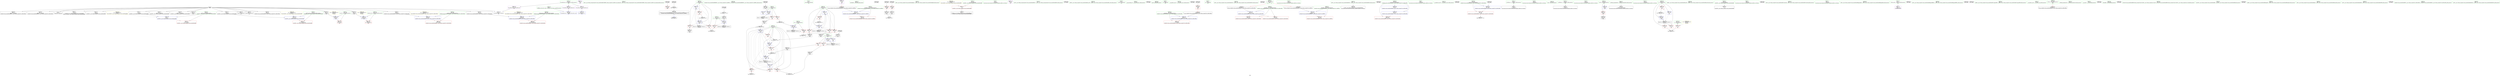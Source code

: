 digraph "SVFG" {
	label="SVFG";

	Node0x56418e278ef0 [shape=record,color=grey,label="{NodeID: 0\nNullPtr}"];
	Node0x56418e278ef0 -> Node0x56418e297650[style=solid];
	Node0x56418e278ef0 -> Node0x56418e297750[style=solid];
	Node0x56418e278ef0 -> Node0x56418e297820[style=solid];
	Node0x56418e278ef0 -> Node0x56418e2978f0[style=solid];
	Node0x56418e278ef0 -> Node0x56418e2979c0[style=solid];
	Node0x56418e278ef0 -> Node0x56418e297a90[style=solid];
	Node0x56418e278ef0 -> Node0x56418e297b60[style=solid];
	Node0x56418e278ef0 -> Node0x56418e297c30[style=solid];
	Node0x56418e278ef0 -> Node0x56418e297d00[style=solid];
	Node0x56418e278ef0 -> Node0x56418e297dd0[style=solid];
	Node0x56418e278ef0 -> Node0x56418e297ea0[style=solid];
	Node0x56418e278ef0 -> Node0x56418e297f70[style=solid];
	Node0x56418e278ef0 -> Node0x56418e298040[style=solid];
	Node0x56418e278ef0 -> Node0x56418e298110[style=solid];
	Node0x56418e278ef0 -> Node0x56418e2981e0[style=solid];
	Node0x56418e278ef0 -> Node0x56418e2982b0[style=solid];
	Node0x56418e278ef0 -> Node0x56418e298380[style=solid];
	Node0x56418e278ef0 -> Node0x56418e29d020[style=solid];
	Node0x56418e295a40 [shape=record,color=purple,label="{NodeID: 111\n238\<--20\n\<--.str\nmain\n}"];
	Node0x56418e293bf0 [shape=record,color=green,label="{NodeID: 28\n65\<--66\n_ZNSt7__cxx1119basic_istringstreamIcSt11char_traitsIcESaIcEEC1ERKNS_12basic_stringIcS2_S3_EESt13_Ios_Openmode\<--_ZNSt7__cxx1119basic_istringstreamIcSt11char_traitsIcESaIcEEC1ERKNS_12basic_stringIcS2_S3_EESt13_Ios_Openmode_field_insensitive\n}"];
	Node0x56418e29ed40 [shape=record,color=black,label="{NodeID: 388\n270 = PHI()\n}"];
	Node0x56418e29ed40 -> Node0x56418e29c400[style=solid];
	Node0x56418e29a3a0 [shape=record,color=grey,label="{NodeID: 305\n386 = cmp(383, 15, )\n}"];
	Node0x56418e29a3a0 -> Node0x56418e2958a0[style=solid];
	Node0x56418e29bcb0 [shape=record,color=red,label="{NodeID: 139\n184\<--141\n\<--_b\nmain\n}"];
	Node0x56418e29bcb0 -> Node0x56418e29a6a0[style=solid];
	Node0x56418e2965d0 [shape=record,color=green,label="{NodeID: 56\n267\<--268\n_ZSteqIcSt11char_traitsIcESaIcEEbRKNSt7__cxx1112basic_stringIT_T0_T1_EEPKS5_\<--_ZSteqIcSt11char_traitsIcESaIcEEbRKNSt7__cxx1112basic_stringIT_T0_T1_EEPKS5__field_insensitive\n}"];
	Node0x56418e29d460 [shape=record,color=blue,label="{NodeID: 167\n14\<--169\nn\<--conv\nmain\n}"];
	Node0x56418e29d460 -> Node0x56418e29aad0[style=dashed];
	Node0x56418e29d460 -> Node0x56418e29aba0[style=dashed];
	Node0x56418e29d460 -> Node0x56418e2b39f0[style=dashed];
	Node0x56418e297ea0 [shape=record,color=black,label="{NodeID: 84\n294\<--3\nlpad.val\<--dummyVal\nmain\n}"];
	Node0x56418e2887e0 [shape=record,color=green,label="{NodeID: 1\n7\<--1\n__dso_handle\<--dummyObj\nGlob }"];
	Node0x56418e295b10 [shape=record,color=purple,label="{NodeID: 112\n265\<--20\n\<--.str\nmain\n|{<s0>27}}"];
	Node0x56418e295b10:s0 -> Node0x56418e2c5130[style=solid,color=red];
	Node0x56418e293cf0 [shape=record,color=green,label="{NodeID: 29\n69\<--70\n_ZNSirsERx\<--_ZNSirsERx_field_insensitive\n}"];
	Node0x56418e29ee40 [shape=record,color=black,label="{NodeID: 389\n272 = PHI()\n}"];
	Node0x56418e29a520 [shape=record,color=grey,label="{NodeID: 306\n213 = cmp(207, 212, )\n}"];
	Node0x56418e29bd80 [shape=record,color=red,label="{NodeID: 140\n197\<--143\n\<--j\nmain\n}"];
	Node0x56418e29bd80 -> Node0x56418e2a6ea0[style=solid];
	Node0x56418e2966d0 [shape=record,color=green,label="{NodeID: 57\n273\<--274\n_ZNSt7__cxx1112basic_stringIcSt11char_traitsIcESaIcEEpLEc\<--_ZNSt7__cxx1112basic_stringIcSt11char_traitsIcESaIcEEpLEc_field_insensitive\n}"];
	Node0x56418e2b7640 [shape=record,color=yellow,style=double,label="{NodeID: 334\n2V_1 = ENCHI(MR_2V_0)\npts\{58 \}\nFun[_Z3s2iNSt7__cxx1112basic_stringIcSt11char_traitsIcESaIcEEE]}"];
	Node0x56418e2b7640 -> Node0x56418e29ae10[style=dashed];
	Node0x56418e29d530 [shape=record,color=blue,label="{NodeID: 168\n17\<--172\nm\<--conv8\nmain\n}"];
	Node0x56418e29d530 -> Node0x56418e29ac70[style=dashed];
	Node0x56418e29d530 -> Node0x56418e29ad40[style=dashed];
	Node0x56418e29d530 -> Node0x56418e2b3ef0[style=dashed];
	Node0x56418e297f70 [shape=record,color=black,label="{NodeID: 85\n295\<--3\nlpad.val55\<--dummyVal\nmain\n}"];
	Node0x56418e287870 [shape=record,color=green,label="{NodeID: 2\n15\<--1\n\<--dummyObj\nCan only get source location for instruction, argument, global var or function.}"];
	Node0x56418e295be0 [shape=record,color=purple,label="{NodeID: 113\n280\<--22\n\<--.str.3\nmain\n}"];
	Node0x56418e293df0 [shape=record,color=green,label="{NodeID: 30\n73\<--74\n_ZNSt7__cxx1119basic_istringstreamIcSt11char_traitsIcESaIcEED1Ev\<--_ZNSt7__cxx1119basic_istringstreamIcSt11char_traitsIcESaIcEED1Ev_field_insensitive\n}"];
	Node0x56418e29ef10 [shape=record,color=black,label="{NodeID: 390\n277 = PHI()\n}"];
	Node0x56418e29a6a0 [shape=record,color=grey,label="{NodeID: 307\n185 = cmp(183, 184, )\n}"];
	Node0x56418e29be50 [shape=record,color=red,label="{NodeID: 141\n208\<--143\n\<--j\nmain\n}"];
	Node0x56418e29be50 -> Node0x56418e2953c0[style=solid];
	Node0x56418e2967d0 [shape=record,color=green,label="{NodeID: 58\n278\<--279\n_ZNKSt7__cxx1112basic_stringIcSt11char_traitsIcESaIcEE5c_strEv\<--_ZNKSt7__cxx1112basic_stringIcSt11char_traitsIcESaIcEE5c_strEv_field_insensitive\n}"];
	Node0x56418e2b7750 [shape=record,color=yellow,style=double,label="{NodeID: 335\n4V_1 = ENCHI(MR_4V_0)\npts\{60 \}\nFun[_Z3s2iNSt7__cxx1112basic_stringIcSt11char_traitsIcESaIcEEE]}"];
	Node0x56418e2b7750 -> Node0x56418e29d120[style=dashed];
	Node0x56418e29d600 [shape=record,color=blue,label="{NodeID: 169\n137\<--175\nx\<--\nmain\n}"];
	Node0x56418e29d600 -> Node0x56418e29b630[style=dashed];
	Node0x56418e29d600 -> Node0x56418e29b7d0[style=dashed];
	Node0x56418e29d600 -> Node0x56418e29b8a0[style=dashed];
	Node0x56418e29d600 -> Node0x56418e29b970[style=dashed];
	Node0x56418e29d600 -> Node0x56418e29d870[style=dashed];
	Node0x56418e29d600 -> Node0x56418e29def0[style=dashed];
	Node0x56418e29d600 -> Node0x56418e2b48f0[style=dashed];
	Node0x56418e298040 [shape=record,color=black,label="{NodeID: 86\n354\<--3\n\<--dummyVal\n_ZStplIcSt11char_traitsIcESaIcEENSt7__cxx1112basic_stringIT_T0_T1_EES5_RKS8_\n}"];
	Node0x56418e287550 [shape=record,color=green,label="{NodeID: 3\n19\<--1\n_ZSt3cin\<--dummyObj\nGlob }"];
	Node0x56418e295cb0 [shape=record,color=purple,label="{NodeID: 114\n417\<--24\nllvm.global_ctors_0\<--llvm.global_ctors\nGlob }"];
	Node0x56418e295cb0 -> Node0x56418e29ce20[style=solid];
	Node0x56418e293ef0 [shape=record,color=green,label="{NodeID: 31\n95\<--96\n__gxx_personality_v0\<--__gxx_personality_v0_field_insensitive\n}"];
	Node0x56418e29f040 [shape=record,color=black,label="{NodeID: 391\n107 = PHI()\n}"];
	Node0x56418e29a820 [shape=record,color=grey,label="{NodeID: 308\n244 = cmp(243, 175, )\n}"];
	Node0x56418e29bf20 [shape=record,color=red,label="{NodeID: 142\n215\<--143\n\<--j\nmain\n}"];
	Node0x56418e29bf20 -> Node0x56418e295560[style=solid];
	Node0x56418e2968d0 [shape=record,color=green,label="{NodeID: 59\n282\<--283\nprintf\<--printf_field_insensitive\n}"];
	Node0x56418e2b7830 [shape=record,color=yellow,style=double,label="{NodeID: 336\n6V_1 = ENCHI(MR_6V_0)\npts\{62 \}\nFun[_Z3s2iNSt7__cxx1112basic_stringIcSt11char_traitsIcESaIcEEE]}"];
	Node0x56418e2b7830 -> Node0x56418e29d1f0[style=dashed];
	Node0x56418e29d6d0 [shape=record,color=blue,label="{NodeID: 170\n139\<--15\ni\<--\nmain\n}"];
	Node0x56418e29d6d0 -> Node0x56418e29ba40[style=dashed];
	Node0x56418e29d6d0 -> Node0x56418e29bb10[style=dashed];
	Node0x56418e29d6d0 -> Node0x56418e29bbe0[style=dashed];
	Node0x56418e29d6d0 -> Node0x56418e29de20[style=dashed];
	Node0x56418e29d6d0 -> Node0x56418e2b4df0[style=dashed];
	Node0x56418e298110 [shape=record,color=black,label="{NodeID: 87\n355\<--3\n\<--dummyVal\n_ZStplIcSt11char_traitsIcESaIcEENSt7__cxx1112basic_stringIT_T0_T1_EES5_RKS8_\n}"];
	Node0x56418e298110 -> Node0x56418e29e4a0[style=solid];
	Node0x56418e2875e0 [shape=record,color=green,label="{NodeID: 4\n20\<--1\n.str\<--dummyObj\nGlob }"];
	Node0x56418e29a910 [shape=record,color=purple,label="{NodeID: 115\n418\<--24\nllvm.global_ctors_1\<--llvm.global_ctors\nGlob }"];
	Node0x56418e29a910 -> Node0x56418e29cf20[style=solid];
	Node0x56418e293ff0 [shape=record,color=green,label="{NodeID: 32\n101\<--102\n__cxx_global_var_init.1\<--__cxx_global_var_init.1_field_insensitive\n}"];
	Node0x56418e29f110 [shape=record,color=black,label="{NodeID: 392\n120 = PHI()\n}"];
	Node0x56418e2a6ea0 [shape=record,color=grey,label="{NodeID: 309\n199 = cmp(197, 198, )\n}"];
	Node0x56418e29bff0 [shape=record,color=red,label="{NodeID: 143\n229\<--143\n\<--j\nmain\n}"];
	Node0x56418e29bff0 -> Node0x56418e2a4810[style=solid];
	Node0x56418e2969d0 [shape=record,color=green,label="{NodeID: 60\n315\<--316\n__lhs.addr\<--__lhs.addr_field_insensitive\n_ZStplIcSt11char_traitsIcESaIcEENSt7__cxx1112basic_stringIT_T0_T1_EES5_RKS8_\n}"];
	Node0x56418e2969d0 -> Node0x56418e29c4d0[style=solid];
	Node0x56418e2969d0 -> Node0x56418e29e090[style=solid];
	Node0x56418e29d7a0 [shape=record,color=blue,label="{NodeID: 171\n141\<--180\n_b\<--conv10\nmain\n}"];
	Node0x56418e29d7a0 -> Node0x56418e29bcb0[style=dashed];
	Node0x56418e29d7a0 -> Node0x56418e2b52f0[style=dashed];
	Node0x56418e2981e0 [shape=record,color=black,label="{NodeID: 88\n357\<--3\n\<--dummyVal\n_ZStplIcSt11char_traitsIcESaIcEENSt7__cxx1112basic_stringIT_T0_T1_EES5_RKS8_\n}"];
	Node0x56418e2981e0 -> Node0x56418e29e570[style=solid];
	Node0x56418e287670 [shape=record,color=green,label="{NodeID: 5\n22\<--1\n.str.3\<--dummyObj\nGlob }"];
	Node0x56418e29a9d0 [shape=record,color=purple,label="{NodeID: 116\n419\<--24\nllvm.global_ctors_2\<--llvm.global_ctors\nGlob }"];
	Node0x56418e29a9d0 -> Node0x56418e29d020[style=solid];
	Node0x56418e2940f0 [shape=record,color=green,label="{NodeID: 33\n105\<--106\n_ZNSt7__cxx1112basic_stringIcSt11char_traitsIcESaIcEEC1Ev\<--_ZNSt7__cxx1112basic_stringIcSt11char_traitsIcESaIcEEC1Ev_field_insensitive\n}"];
	Node0x56418e29f1e0 [shape=record,color=black,label="{NodeID: 393\n161 = PHI()\n}"];
	Node0x56418e29c0c0 [shape=record,color=red,label="{NodeID: 144\n198\<--145\n\<--_b15\nmain\n}"];
	Node0x56418e29c0c0 -> Node0x56418e2a6ea0[style=solid];
	Node0x56418e296aa0 [shape=record,color=green,label="{NodeID: 61\n317\<--318\n__rhs.addr\<--__rhs.addr_field_insensitive\n_ZStplIcSt11char_traitsIcESaIcEENSt7__cxx1112basic_stringIT_T0_T1_EES5_RKS8_\n}"];
	Node0x56418e296aa0 -> Node0x56418e29c5a0[style=solid];
	Node0x56418e296aa0 -> Node0x56418e29c670[style=solid];
	Node0x56418e296aa0 -> Node0x56418e29e160[style=solid];
	Node0x56418e29d870 [shape=record,color=blue,label="{NodeID: 172\n137\<--190\nx\<--mul\nmain\n}"];
	Node0x56418e29d870 -> Node0x56418e29b630[style=dashed];
	Node0x56418e29d870 -> Node0x56418e29b700[style=dashed];
	Node0x56418e29d870 -> Node0x56418e29b7d0[style=dashed];
	Node0x56418e29d870 -> Node0x56418e29b8a0[style=dashed];
	Node0x56418e29d870 -> Node0x56418e29b970[style=dashed];
	Node0x56418e29d870 -> Node0x56418e29d870[style=dashed];
	Node0x56418e29d870 -> Node0x56418e29dae0[style=dashed];
	Node0x56418e29d870 -> Node0x56418e29def0[style=dashed];
	Node0x56418e29d870 -> Node0x56418e2b48f0[style=dashed];
	Node0x56418e2982b0 [shape=record,color=black,label="{NodeID: 89\n366\<--3\nlpad.val\<--dummyVal\n_ZStplIcSt11char_traitsIcESaIcEENSt7__cxx1112basic_stringIT_T0_T1_EES5_RKS8_\n}"];
	Node0x56418e287700 [shape=record,color=green,label="{NodeID: 6\n25\<--1\n\<--dummyObj\nCan only get source location for instruction, argument, global var or function.}"];
	Node0x56418e29aad0 [shape=record,color=red,label="{NodeID: 117\n187\<--14\n\<--n\nmain\n}"];
	Node0x56418e29aad0 -> Node0x56418e295150[style=solid];
	Node0x56418e2941f0 [shape=record,color=green,label="{NodeID: 34\n109\<--113\n_ZNSt7__cxx1112basic_stringIcSt11char_traitsIcESaIcEED1Ev\<--_ZNSt7__cxx1112basic_stringIcSt11char_traitsIcESaIcEED1Ev_field_insensitive\n}"];
	Node0x56418e2941f0 -> Node0x56418e294de0[style=solid];
	Node0x56418e29f340 [shape=record,color=black,label="{NodeID: 394\n164 = PHI()\n}"];
	Node0x56418e29c190 [shape=record,color=red,label="{NodeID: 145\n206\<--203\n\<--call22\nmain\n}"];
	Node0x56418e29c190 -> Node0x56418e2952f0[style=solid];
	Node0x56418e296b70 [shape=record,color=green,label="{NodeID: 62\n319\<--320\nnrvo\<--nrvo_field_insensitive\n_ZStplIcSt11char_traitsIcESaIcEENSt7__cxx1112basic_stringIT_T0_T1_EES5_RKS8_\n}"];
	Node0x56418e296b70 -> Node0x56418e29c740[style=solid];
	Node0x56418e296b70 -> Node0x56418e29e230[style=solid];
	Node0x56418e296b70 -> Node0x56418e29e3d0[style=solid];
	Node0x56418e2b7b00 [shape=record,color=yellow,style=double,label="{NodeID: 339\n40V_1 = ENCHI(MR_40V_0)\npts\{324 \}\nFun[_ZStplIcSt11char_traitsIcESaIcEENSt7__cxx1112basic_stringIT_T0_T1_EES5_RKS8_]}"];
	Node0x56418e2b7b00 -> Node0x56418e29e4a0[style=dashed];
	Node0x56418e29d940 [shape=record,color=blue,label="{NodeID: 173\n143\<--15\nj\<--\nmain\n}"];
	Node0x56418e29d940 -> Node0x56418e29bd80[style=dashed];
	Node0x56418e29d940 -> Node0x56418e29be50[style=dashed];
	Node0x56418e29d940 -> Node0x56418e29bf20[style=dashed];
	Node0x56418e29d940 -> Node0x56418e29bff0[style=dashed];
	Node0x56418e29d940 -> Node0x56418e29d940[style=dashed];
	Node0x56418e29d940 -> Node0x56418e29dd50[style=dashed];
	Node0x56418e29d940 -> Node0x56418e2b57f0[style=dashed];
	Node0x56418e298380 [shape=record,color=black,label="{NodeID: 90\n367\<--3\nlpad.val5\<--dummyVal\n_ZStplIcSt11char_traitsIcESaIcEENSt7__cxx1112basic_stringIT_T0_T1_EES5_RKS8_\n}"];
	Node0x56418e286a10 [shape=record,color=green,label="{NodeID: 7\n64\<--1\n\<--dummyObj\nCan only get source location for instruction, argument, global var or function.}"];
	Node0x56418e29aba0 [shape=record,color=red,label="{NodeID: 118\n193\<--14\n\<--n\nmain\n}"];
	Node0x56418e29aba0 -> Node0x56418e29a0a0[style=solid];
	Node0x56418e2942f0 [shape=record,color=green,label="{NodeID: 35\n116\<--117\n__cxx_global_var_init.2\<--__cxx_global_var_init.2_field_insensitive\n}"];
	Node0x56418e29f440 [shape=record,color=black,label="{NodeID: 395\n165 = PHI()\n}"];
	Node0x56418e29c260 [shape=record,color=red,label="{NodeID: 146\n211\<--210\n\<--call26\nmain\n}"];
	Node0x56418e29c260 -> Node0x56418e295490[style=solid];
	Node0x56418e296c40 [shape=record,color=green,label="{NodeID: 63\n321\<--322\n__len\<--__len_field_insensitive\n_ZStplIcSt11char_traitsIcESaIcEENSt7__cxx1112basic_stringIT_T0_T1_EES5_RKS8_\n}"];
	Node0x56418e296c40 -> Node0x56418e29c810[style=solid];
	Node0x56418e296c40 -> Node0x56418e29e300[style=solid];
	Node0x56418e2b7be0 [shape=record,color=yellow,style=double,label="{NodeID: 340\n42V_1 = ENCHI(MR_42V_0)\npts\{326 \}\nFun[_ZStplIcSt11char_traitsIcESaIcEENSt7__cxx1112basic_stringIT_T0_T1_EES5_RKS8_]}"];
	Node0x56418e2b7be0 -> Node0x56418e29e570[style=dashed];
	Node0x56418e29da10 [shape=record,color=blue,label="{NodeID: 174\n145\<--194\n_b15\<--sub16\nmain\n}"];
	Node0x56418e29da10 -> Node0x56418e29c0c0[style=dashed];
	Node0x56418e29da10 -> Node0x56418e29da10[style=dashed];
	Node0x56418e29da10 -> Node0x56418e2b6500[style=dashed];
	Node0x56418e298450 [shape=record,color=black,label="{NodeID: 91\n9\<--8\n\<--_Z2t1B5cxx11\nCan only get source location for instruction, argument, global var or function.}"];
	Node0x56418e286aa0 [shape=record,color=green,label="{NodeID: 8\n154\<--1\n\<--dummyObj\nCan only get source location for instruction, argument, global var or function.}"];
	Node0x56418e29ac70 [shape=record,color=red,label="{NodeID: 119\n247\<--17\n\<--m\nmain\n}"];
	Node0x56418e29ac70 -> Node0x56418e295630[style=solid];
	Node0x56418e2943f0 [shape=record,color=green,label="{NodeID: 36\n122\<--123\nmain\<--main_field_insensitive\n}"];
	Node0x56418e29f510 [shape=record,color=black,label="{NodeID: 396\n166 = PHI()\n}"];
	Node0x56418e29f510 -> Node0x56418e294ee0[style=solid];
	Node0x56418e29c330 [shape=record,color=red,label="{NodeID: 147\n251\<--250\n\<--call37\nmain\n|{<s0>24}}"];
	Node0x56418e29c330:s0 -> Node0x56418e29ff40[style=solid,color=red];
	Node0x56418e296d10 [shape=record,color=green,label="{NodeID: 64\n323\<--324\nexn.slot\<--exn.slot_field_insensitive\n_ZStplIcSt11char_traitsIcESaIcEENSt7__cxx1112basic_stringIT_T0_T1_EES5_RKS8_\n}"];
	Node0x56418e296d10 -> Node0x56418e29c8e0[style=solid];
	Node0x56418e296d10 -> Node0x56418e29e4a0[style=solid];
	Node0x56418e29dae0 [shape=record,color=blue,label="{NodeID: 175\n137\<--218\nx\<--add\nmain\n}"];
	Node0x56418e29dae0 -> Node0x56418e29b630[style=dashed];
	Node0x56418e29dae0 -> Node0x56418e29b7d0[style=dashed];
	Node0x56418e29dae0 -> Node0x56418e29b8a0[style=dashed];
	Node0x56418e29dae0 -> Node0x56418e29b970[style=dashed];
	Node0x56418e29dae0 -> Node0x56418e29d870[style=dashed];
	Node0x56418e29dae0 -> Node0x56418e29def0[style=dashed];
	Node0x56418e29dae0 -> Node0x56418e2b48f0[style=dashed];
	Node0x56418e298550 [shape=record,color=black,label="{NodeID: 92\n12\<--11\n\<--_Z2t2B5cxx11\nCan only get source location for instruction, argument, global var or function.}"];
	Node0x56418e286b30 [shape=record,color=green,label="{NodeID: 9\n175\<--1\n\<--dummyObj\nCan only get source location for instruction, argument, global var or function.}"];
	Node0x56418e29ad40 [shape=record,color=red,label="{NodeID: 120\n259\<--17\n\<--m\nmain\n}"];
	Node0x56418e29ad40 -> Node0x56418e295700[style=solid];
	Node0x56418e2944f0 [shape=record,color=green,label="{NodeID: 37\n125\<--126\nretval\<--retval_field_insensitive\nmain\n}"];
	Node0x56418e2944f0 -> Node0x56418e29b080[style=solid];
	Node0x56418e2944f0 -> Node0x56418e29d2c0[style=solid];
	Node0x56418e29f640 [shape=record,color=black,label="{NodeID: 397\n171 = PHI()\n}"];
	Node0x56418e29f640 -> Node0x56418e294fb0[style=solid];
	Node0x56418e29c400 [shape=record,color=red,label="{NodeID: 148\n271\<--270\n\<--call45\nmain\n}"];
	Node0x56418e296de0 [shape=record,color=green,label="{NodeID: 65\n325\<--326\nehselector.slot\<--ehselector.slot_field_insensitive\n_ZStplIcSt11char_traitsIcESaIcEENSt7__cxx1112basic_stringIT_T0_T1_EES5_RKS8_\n}"];
	Node0x56418e296de0 -> Node0x56418e29c9b0[style=solid];
	Node0x56418e296de0 -> Node0x56418e29e570[style=solid];
	Node0x56418e29dbb0 [shape=record,color=blue,label="{NodeID: 176\n133\<--222\nexn.slot\<--\nmain\n}"];
	Node0x56418e29dbb0 -> Node0x56418e29b490[style=dashed];
	Node0x56418e298650 [shape=record,color=black,label="{NodeID: 93\n37\<--38\n\<--_ZNSt8ios_base4InitD1Ev\nCan only get source location for instruction, argument, global var or function.}"];
	Node0x56418e286bc0 [shape=record,color=green,label="{NodeID: 10\n179\<--1\n\<--dummyObj\nCan only get source location for instruction, argument, global var or function.}"];
	Node0x56418e29ae10 [shape=record,color=red,label="{NodeID: 121\n71\<--57\n\<--x\n_Z3s2iNSt7__cxx1112basic_stringIcSt11char_traitsIcESaIcEEE\n}"];
	Node0x56418e29ae10 -> Node0x56418e298820[style=solid];
	Node0x56418e2945c0 [shape=record,color=green,label="{NodeID: 38\n127\<--128\nT\<--T_field_insensitive\nmain\n}"];
	Node0x56418e2945c0 -> Node0x56418e29b150[style=solid];
	Node0x56418e29f740 [shape=record,color=black,label="{NodeID: 398\n177 = PHI()\n}"];
	Node0x56418e29f740 -> Node0x56418e299f20[style=solid];
	Node0x56418e29c4d0 [shape=record,color=red,label="{NodeID: 149\n342\<--315\n\<--__lhs.addr\n_ZStplIcSt11char_traitsIcESaIcEENSt7__cxx1112basic_stringIT_T0_T1_EES5_RKS8_\n}"];
	Node0x56418e296eb0 [shape=record,color=green,label="{NodeID: 66\n334\<--335\n_ZNKSt7__cxx1112basic_stringIcSt11char_traitsIcESaIcEE4sizeEv\<--_ZNKSt7__cxx1112basic_stringIcSt11char_traitsIcESaIcEE4sizeEv_field_insensitive\n}"];
	Node0x56418e29dc80 [shape=record,color=blue,label="{NodeID: 177\n135\<--224\nehselector.slot\<--\nmain\n}"];
	Node0x56418e29dc80 -> Node0x56418e29b560[style=dashed];
	Node0x56418e298750 [shape=record,color=black,label="{NodeID: 94\n67\<--55\n\<--i\n_Z3s2iNSt7__cxx1112basic_stringIcSt11char_traitsIcESaIcEEE\n}"];
	Node0x56418e292e20 [shape=record,color=green,label="{NodeID: 11\n330\<--1\n\<--dummyObj\nCan only get source location for instruction, argument, global var or function.}"];
	Node0x56418e29aee0 [shape=record,color=red,label="{NodeID: 122\n83\<--59\nexn\<--exn.slot\n_Z3s2iNSt7__cxx1112basic_stringIcSt11char_traitsIcESaIcEEE\n}"];
	Node0x56418e294690 [shape=record,color=green,label="{NodeID: 39\n129\<--130\nC\<--C_field_insensitive\nmain\n}"];
	Node0x56418e294690 -> Node0x56418e29b220[style=solid];
	Node0x56418e294690 -> Node0x56418e29b2f0[style=solid];
	Node0x56418e294690 -> Node0x56418e29b3c0[style=solid];
	Node0x56418e294690 -> Node0x56418e29d390[style=solid];
	Node0x56418e294690 -> Node0x56418e29dfc0[style=solid];
	Node0x56418e29f840 [shape=record,color=black,label="{NodeID: 399\n239 = PHI()\n}"];
	Node0x56418e29c5a0 [shape=record,color=red,label="{NodeID: 150\n332\<--317\n\<--__rhs.addr\n_ZStplIcSt11char_traitsIcESaIcEENSt7__cxx1112basic_stringIT_T0_T1_EES5_RKS8_\n}"];
	Node0x56418e296fb0 [shape=record,color=green,label="{NodeID: 67\n340\<--341\n_ZNSt7__cxx1112basic_stringIcSt11char_traitsIcESaIcEE7reserveEm\<--_ZNSt7__cxx1112basic_stringIcSt11char_traitsIcESaIcEE7reserveEm_field_insensitive\n}"];
	Node0x56418e29dd50 [shape=record,color=blue,label="{NodeID: 178\n143\<--230\nj\<--inc\nmain\n}"];
	Node0x56418e29dd50 -> Node0x56418e29bd80[style=dashed];
	Node0x56418e29dd50 -> Node0x56418e29be50[style=dashed];
	Node0x56418e29dd50 -> Node0x56418e29bf20[style=dashed];
	Node0x56418e29dd50 -> Node0x56418e29bff0[style=dashed];
	Node0x56418e29dd50 -> Node0x56418e29d940[style=dashed];
	Node0x56418e29dd50 -> Node0x56418e29dd50[style=dashed];
	Node0x56418e29dd50 -> Node0x56418e2b57f0[style=dashed];
	Node0x56418e298820 [shape=record,color=black,label="{NodeID: 95\n53\<--71\n_Z3s2iNSt7__cxx1112basic_stringIcSt11char_traitsIcESaIcEEE_ret\<--\n_Z3s2iNSt7__cxx1112basic_stringIcSt11char_traitsIcESaIcEEE\n}"];
	Node0x56418e292eb0 [shape=record,color=green,label="{NodeID: 12\n351\<--1\n\<--dummyObj\nCan only get source location for instruction, argument, global var or function.}"];
	Node0x56418e29afb0 [shape=record,color=red,label="{NodeID: 123\n84\<--61\nsel\<--ehselector.slot\n_Z3s2iNSt7__cxx1112basic_stringIcSt11char_traitsIcESaIcEEE\n}"];
	Node0x56418e294760 [shape=record,color=green,label="{NodeID: 40\n131\<--132\ns\<--s_field_insensitive\nmain\n|{<s0>24|<s1>27}}"];
	Node0x56418e294760:s0 -> Node0x56418e2a0110[style=solid,color=red];
	Node0x56418e294760:s1 -> Node0x56418e2c6e10[style=solid,color=red];
	Node0x56418e29f910 [shape=record,color=black,label="{NodeID: 400\n250 = PHI()\n}"];
	Node0x56418e29f910 -> Node0x56418e29c330[style=solid];
	Node0x56418e29c670 [shape=record,color=red,label="{NodeID: 151\n346\<--317\n\<--__rhs.addr\n_ZStplIcSt11char_traitsIcESaIcEENSt7__cxx1112basic_stringIT_T0_T1_EES5_RKS8_\n}"];
	Node0x56418e2970b0 [shape=record,color=green,label="{NodeID: 68\n344\<--345\n_ZNSt7__cxx1112basic_stringIcSt11char_traitsIcESaIcEE6appendEmc\<--_ZNSt7__cxx1112basic_stringIcSt11char_traitsIcESaIcEE6appendEmc_field_insensitive\n}"];
	Node0x56418e29de20 [shape=record,color=blue,label="{NodeID: 179\n139\<--235\ni\<--inc31\nmain\n}"];
	Node0x56418e29de20 -> Node0x56418e29ba40[style=dashed];
	Node0x56418e29de20 -> Node0x56418e29bb10[style=dashed];
	Node0x56418e29de20 -> Node0x56418e29bbe0[style=dashed];
	Node0x56418e29de20 -> Node0x56418e29de20[style=dashed];
	Node0x56418e29de20 -> Node0x56418e2b4df0[style=dashed];
	Node0x56418e294de0 [shape=record,color=black,label="{NodeID: 96\n108\<--109\n\<--_ZNSt7__cxx1112basic_stringIcSt11char_traitsIcESaIcEED1Ev\nCan only get source location for instruction, argument, global var or function.}"];
	Node0x56418e292f40 [shape=record,color=green,label="{NodeID: 13\n4\<--6\n_ZStL8__ioinit\<--_ZStL8__ioinit_field_insensitive\nGlob }"];
	Node0x56418e292f40 -> Node0x56418e295970[style=solid];
	Node0x56418e29b080 [shape=record,color=red,label="{NodeID: 124\n290\<--125\n\<--retval\nmain\n}"];
	Node0x56418e29b080 -> Node0x56418e2957d0[style=solid];
	Node0x56418e294830 [shape=record,color=green,label="{NodeID: 41\n133\<--134\nexn.slot\<--exn.slot_field_insensitive\nmain\n}"];
	Node0x56418e294830 -> Node0x56418e29b490[style=solid];
	Node0x56418e294830 -> Node0x56418e29dbb0[style=solid];
	Node0x56418e29fa40 [shape=record,color=black,label="{NodeID: 401\n255 = PHI()\n}"];
	Node0x56418e29c740 [shape=record,color=red,label="{NodeID: 152\n352\<--319\nnrvo.val\<--nrvo\n_ZStplIcSt11char_traitsIcESaIcEENSt7__cxx1112basic_stringIT_T0_T1_EES5_RKS8_\n}"];
	Node0x56418e2971b0 [shape=record,color=green,label="{NodeID: 69\n348\<--349\n_ZNSt7__cxx1112basic_stringIcSt11char_traitsIcESaIcEE6appendERKS4_\<--_ZNSt7__cxx1112basic_stringIcSt11char_traitsIcESaIcEE6appendERKS4__field_insensitive\n}"];
	Node0x56418e2b8150 [shape=record,color=yellow,style=double,label="{NodeID: 346\n14V_1 = ENCHI(MR_14V_0)\npts\{128 \}\nFun[main]}"];
	Node0x56418e2b8150 -> Node0x56418e29b150[style=dashed];
	Node0x56418e29def0 [shape=record,color=blue,label="{NodeID: 180\n137\<--262\nx\<--div\nmain\n}"];
	Node0x56418e29def0 -> Node0x56418e29b7d0[style=dashed];
	Node0x56418e29def0 -> Node0x56418e29b8a0[style=dashed];
	Node0x56418e29def0 -> Node0x56418e29b970[style=dashed];
	Node0x56418e29def0 -> Node0x56418e29def0[style=dashed];
	Node0x56418e29def0 -> Node0x56418e2b48f0[style=dashed];
	Node0x56418e294ee0 [shape=record,color=black,label="{NodeID: 97\n169\<--166\nconv\<--call6\nmain\n}"];
	Node0x56418e294ee0 -> Node0x56418e29d460[style=solid];
	Node0x56418e292fd0 [shape=record,color=green,label="{NodeID: 14\n8\<--10\n_Z2t1B5cxx11\<--_Z2t1B5cxx11_field_insensitive\nGlob }"];
	Node0x56418e292fd0 -> Node0x56418e298450[style=solid];
	Node0x56418e29b150 [shape=record,color=red,label="{NodeID: 125\n157\<--127\n\<--T\nmain\n}"];
	Node0x56418e29b150 -> Node0x56418e29a220[style=solid];
	Node0x56418e294900 [shape=record,color=green,label="{NodeID: 42\n135\<--136\nehselector.slot\<--ehselector.slot_field_insensitive\nmain\n}"];
	Node0x56418e294900 -> Node0x56418e29b560[style=solid];
	Node0x56418e294900 -> Node0x56418e29dc80[style=solid];
	Node0x56418e29fb10 [shape=record,color=black,label="{NodeID: 402\n343 = PHI()\n}"];
	Node0x56418e29c810 [shape=record,color=red,label="{NodeID: 153\n337\<--321\n\<--__len\n_ZStplIcSt11char_traitsIcESaIcEENSt7__cxx1112basic_stringIT_T0_T1_EES5_RKS8_\n}"];
	Node0x56418e29c810 -> Node0x56418e2a4c90[style=solid];
	Node0x56418e2972b0 [shape=record,color=green,label="{NodeID: 70\n375\<--376\n__lhs.addr\<--__lhs.addr_field_insensitive\n_ZSteqIcSt11char_traitsIcESaIcEEbRKNSt7__cxx1112basic_stringIT_T0_T1_EEPKS5_\n}"];
	Node0x56418e2972b0 -> Node0x56418e29ca80[style=solid];
	Node0x56418e2972b0 -> Node0x56418e29e640[style=solid];
	Node0x56418e29dfc0 [shape=record,color=blue,label="{NodeID: 181\n129\<--287\nC\<--inc53\nmain\n}"];
	Node0x56418e29dfc0 -> Node0x56418e2b43f0[style=dashed];
	Node0x56418e294fb0 [shape=record,color=black,label="{NodeID: 98\n172\<--171\nconv8\<--call7\nmain\n}"];
	Node0x56418e294fb0 -> Node0x56418e29d530[style=solid];
	Node0x56418e293060 [shape=record,color=green,label="{NodeID: 15\n11\<--13\n_Z2t2B5cxx11\<--_Z2t2B5cxx11_field_insensitive\nGlob }"];
	Node0x56418e293060 -> Node0x56418e298550[style=solid];
	Node0x56418e29b220 [shape=record,color=red,label="{NodeID: 126\n156\<--129\n\<--C\nmain\n}"];
	Node0x56418e29b220 -> Node0x56418e29a220[style=solid];
	Node0x56418e2949d0 [shape=record,color=green,label="{NodeID: 43\n137\<--138\nx\<--x_field_insensitive\nmain\n}"];
	Node0x56418e2949d0 -> Node0x56418e29b630[style=solid];
	Node0x56418e2949d0 -> Node0x56418e29b700[style=solid];
	Node0x56418e2949d0 -> Node0x56418e29b7d0[style=solid];
	Node0x56418e2949d0 -> Node0x56418e29b8a0[style=solid];
	Node0x56418e2949d0 -> Node0x56418e29b970[style=solid];
	Node0x56418e2949d0 -> Node0x56418e29d600[style=solid];
	Node0x56418e2949d0 -> Node0x56418e29d870[style=solid];
	Node0x56418e2949d0 -> Node0x56418e29dae0[style=solid];
	Node0x56418e2949d0 -> Node0x56418e29def0[style=solid];
	Node0x56418e29fbe0 [shape=record,color=black,label="{NodeID: 403\n333 = PHI()\n}"];
	Node0x56418e29fbe0 -> Node0x56418e29e300[style=solid];
	Node0x56418e29c8e0 [shape=record,color=red,label="{NodeID: 154\n364\<--323\nexn\<--exn.slot\n_ZStplIcSt11char_traitsIcESaIcEENSt7__cxx1112basic_stringIT_T0_T1_EES5_RKS8_\n}"];
	Node0x56418e297380 [shape=record,color=green,label="{NodeID: 71\n377\<--378\n__rhs.addr\<--__rhs.addr_field_insensitive\n_ZSteqIcSt11char_traitsIcESaIcEEbRKNSt7__cxx1112basic_stringIT_T0_T1_EEPKS5_\n}"];
	Node0x56418e297380 -> Node0x56418e29cb50[style=solid];
	Node0x56418e297380 -> Node0x56418e29e710[style=solid];
	Node0x56418e2b8310 [shape=record,color=yellow,style=double,label="{NodeID: 348\n18V_1 = ENCHI(MR_18V_0)\npts\{134 \}\nFun[main]}"];
	Node0x56418e2b8310 -> Node0x56418e29dbb0[style=dashed];
	Node0x56418e29e090 [shape=record,color=blue,label="{NodeID: 182\n315\<--313\n__lhs.addr\<--__lhs\n_ZStplIcSt11char_traitsIcESaIcEENSt7__cxx1112basic_stringIT_T0_T1_EES5_RKS8_\n}"];
	Node0x56418e29e090 -> Node0x56418e29c4d0[style=dashed];
	Node0x56418e295080 [shape=record,color=black,label="{NodeID: 99\n180\<--178\nconv10\<--sub\nmain\n}"];
	Node0x56418e295080 -> Node0x56418e29d7a0[style=solid];
	Node0x56418e2930f0 [shape=record,color=green,label="{NodeID: 16\n14\<--16\nn\<--n_field_insensitive\nGlob }"];
	Node0x56418e2930f0 -> Node0x56418e29aad0[style=solid];
	Node0x56418e2930f0 -> Node0x56418e29aba0[style=solid];
	Node0x56418e2930f0 -> Node0x56418e29cc20[style=solid];
	Node0x56418e2930f0 -> Node0x56418e29d460[style=solid];
	Node0x56418e29b2f0 [shape=record,color=red,label="{NodeID: 127\n276\<--129\n\<--C\nmain\n}"];
	Node0x56418e294aa0 [shape=record,color=green,label="{NodeID: 44\n139\<--140\ni\<--i_field_insensitive\nmain\n}"];
	Node0x56418e294aa0 -> Node0x56418e29ba40[style=solid];
	Node0x56418e294aa0 -> Node0x56418e29bb10[style=solid];
	Node0x56418e294aa0 -> Node0x56418e29bbe0[style=solid];
	Node0x56418e294aa0 -> Node0x56418e29d6d0[style=solid];
	Node0x56418e294aa0 -> Node0x56418e29de20[style=solid];
	Node0x56418e29fd40 [shape=record,color=black,label="{NodeID: 404\n347 = PHI()\n}"];
	Node0x56418e29c9b0 [shape=record,color=red,label="{NodeID: 155\n365\<--325\nsel\<--ehselector.slot\n_ZStplIcSt11char_traitsIcESaIcEENSt7__cxx1112basic_stringIT_T0_T1_EES5_RKS8_\n}"];
	Node0x56418e297450 [shape=record,color=green,label="{NodeID: 72\n384\<--385\n_ZNKSt7__cxx1112basic_stringIcSt11char_traitsIcESaIcEE7compareEPKc\<--_ZNKSt7__cxx1112basic_stringIcSt11char_traitsIcESaIcEE7compareEPKc_field_insensitive\n}"];
	Node0x56418e2b83f0 [shape=record,color=yellow,style=double,label="{NodeID: 349\n20V_1 = ENCHI(MR_20V_0)\npts\{136 \}\nFun[main]}"];
	Node0x56418e2b83f0 -> Node0x56418e29dc80[style=dashed];
	Node0x56418e29e160 [shape=record,color=blue,label="{NodeID: 183\n317\<--314\n__rhs.addr\<--__rhs\n_ZStplIcSt11char_traitsIcESaIcEENSt7__cxx1112basic_stringIT_T0_T1_EES5_RKS8_\n}"];
	Node0x56418e29e160 -> Node0x56418e29c5a0[style=dashed];
	Node0x56418e29e160 -> Node0x56418e29c670[style=dashed];
	Node0x56418e295150 [shape=record,color=black,label="{NodeID: 100\n188\<--187\nconv14\<--\nmain\n}"];
	Node0x56418e295150 -> Node0x56418e299c20[style=solid];
	Node0x56418e2931b0 [shape=record,color=green,label="{NodeID: 17\n17\<--18\nm\<--m_field_insensitive\nGlob }"];
	Node0x56418e2931b0 -> Node0x56418e29ac70[style=solid];
	Node0x56418e2931b0 -> Node0x56418e29ad40[style=solid];
	Node0x56418e2931b0 -> Node0x56418e29cd20[style=solid];
	Node0x56418e2931b0 -> Node0x56418e29d530[style=solid];
	Node0x56418e2a4810 [shape=record,color=grey,label="{NodeID: 294\n230 = Binary(229, 154, )\n}"];
	Node0x56418e2a4810 -> Node0x56418e29dd50[style=solid];
	Node0x56418e29b3c0 [shape=record,color=red,label="{NodeID: 128\n286\<--129\n\<--C\nmain\n}"];
	Node0x56418e29b3c0 -> Node0x56418e299aa0[style=solid];
	Node0x56418e294b70 [shape=record,color=green,label="{NodeID: 45\n141\<--142\n_b\<--_b_field_insensitive\nmain\n}"];
	Node0x56418e294b70 -> Node0x56418e29bcb0[style=solid];
	Node0x56418e294b70 -> Node0x56418e29d7a0[style=solid];
	Node0x56418e29fe10 [shape=record,color=black,label="{NodeID: 405\n383 = PHI()\n}"];
	Node0x56418e29fe10 -> Node0x56418e29a3a0[style=solid];
	Node0x56418e29ca80 [shape=record,color=red,label="{NodeID: 156\n381\<--375\n\<--__lhs.addr\n_ZSteqIcSt11char_traitsIcESaIcEEbRKNSt7__cxx1112basic_stringIT_T0_T1_EEPKS5_\n}"];
	Node0x56418e297550 [shape=record,color=green,label="{NodeID: 73\n26\<--411\n_GLOBAL__sub_I_sclo_0_1.cpp\<--_GLOBAL__sub_I_sclo_0_1.cpp_field_insensitive\n}"];
	Node0x56418e297550 -> Node0x56418e29cf20[style=solid];
	Node0x56418e29e230 [shape=record,color=blue,label="{NodeID: 184\n319\<--330\nnrvo\<--\n_ZStplIcSt11char_traitsIcESaIcEENSt7__cxx1112basic_stringIT_T0_T1_EES5_RKS8_\n}"];
	Node0x56418e29e230 -> Node0x56418e29e3d0[style=dashed];
	Node0x56418e295220 [shape=record,color=black,label="{NodeID: 101\n202\<--201\nconv20\<--\nmain\n}"];
	Node0x56418e2932b0 [shape=record,color=green,label="{NodeID: 18\n24\<--28\nllvm.global_ctors\<--llvm.global_ctors_field_insensitive\nGlob }"];
	Node0x56418e2932b0 -> Node0x56418e295cb0[style=solid];
	Node0x56418e2932b0 -> Node0x56418e29a910[style=solid];
	Node0x56418e2932b0 -> Node0x56418e29a9d0[style=solid];
	Node0x56418e2c5130 [shape=record,color=black,label="{NodeID: 378\n374 = PHI(265, )\n1st arg _ZSteqIcSt11char_traitsIcESaIcEEbRKNSt7__cxx1112basic_stringIT_T0_T1_EEPKS5_ }"];
	Node0x56418e2c5130 -> Node0x56418e29e710[style=solid];
	Node0x56418e2a4990 [shape=record,color=grey,label="{NodeID: 295\n235 = Binary(234, 154, )\n}"];
	Node0x56418e2a4990 -> Node0x56418e29de20[style=solid];
	Node0x56418e29b490 [shape=record,color=red,label="{NodeID: 129\n292\<--133\nexn\<--exn.slot\nmain\n}"];
	Node0x56418e294c40 [shape=record,color=green,label="{NodeID: 46\n143\<--144\nj\<--j_field_insensitive\nmain\n}"];
	Node0x56418e294c40 -> Node0x56418e29bd80[style=solid];
	Node0x56418e294c40 -> Node0x56418e29be50[style=solid];
	Node0x56418e294c40 -> Node0x56418e29bf20[style=solid];
	Node0x56418e294c40 -> Node0x56418e29bff0[style=solid];
	Node0x56418e294c40 -> Node0x56418e29d940[style=solid];
	Node0x56418e294c40 -> Node0x56418e29dd50[style=solid];
	Node0x56418e29ff40 [shape=record,color=black,label="{NodeID: 406\n313 = PHI(251, )\n1st arg _ZStplIcSt11char_traitsIcESaIcEENSt7__cxx1112basic_stringIT_T0_T1_EES5_RKS8_ }"];
	Node0x56418e29ff40 -> Node0x56418e29e090[style=solid];
	Node0x56418e2b39f0 [shape=record,color=black,label="{NodeID: 323\nMR_8V_2 = PHI(MR_8V_3, MR_8V_1, )\npts\{16 \}\n}"];
	Node0x56418e2b39f0 -> Node0x56418e29d460[style=dashed];
	Node0x56418e29cb50 [shape=record,color=red,label="{NodeID: 157\n382\<--377\n\<--__rhs.addr\n_ZSteqIcSt11char_traitsIcESaIcEEbRKNSt7__cxx1112basic_stringIT_T0_T1_EEPKS5_\n}"];
	Node0x56418e297650 [shape=record,color=black,label="{NodeID: 74\n2\<--3\ndummyVal\<--dummyVal\n}"];
	Node0x56418e29e300 [shape=record,color=blue,label="{NodeID: 185\n321\<--333\n__len\<--call\n_ZStplIcSt11char_traitsIcESaIcEENSt7__cxx1112basic_stringIT_T0_T1_EES5_RKS8_\n}"];
	Node0x56418e29e300 -> Node0x56418e29c810[style=dashed];
	Node0x56418e2952f0 [shape=record,color=black,label="{NodeID: 102\n207\<--206\nconv23\<--\nmain\n}"];
	Node0x56418e2952f0 -> Node0x56418e29a520[style=solid];
	Node0x56418e2933b0 [shape=record,color=green,label="{NodeID: 19\n29\<--30\n__cxx_global_var_init\<--__cxx_global_var_init_field_insensitive\n}"];
	Node0x56418e2c5060 [shape=record,color=black,label="{NodeID: 379\n312 = PHI(147, )\n0th arg _ZStplIcSt11char_traitsIcESaIcEENSt7__cxx1112basic_stringIT_T0_T1_EES5_RKS8_ }"];
	Node0x56418e2a4b10 [shape=record,color=grey,label="{NodeID: 296\n218 = Binary(217, 216, )\n}"];
	Node0x56418e2a4b10 -> Node0x56418e29dae0[style=solid];
	Node0x56418e29b560 [shape=record,color=red,label="{NodeID: 130\n293\<--135\nsel\<--ehselector.slot\nmain\n}"];
	Node0x56418e294d10 [shape=record,color=green,label="{NodeID: 47\n145\<--146\n_b15\<--_b15_field_insensitive\nmain\n}"];
	Node0x56418e294d10 -> Node0x56418e29c0c0[style=solid];
	Node0x56418e294d10 -> Node0x56418e29da10[style=solid];
	Node0x56418e2a0110 [shape=record,color=black,label="{NodeID: 407\n314 = PHI(131, )\n2nd arg _ZStplIcSt11char_traitsIcESaIcEENSt7__cxx1112basic_stringIT_T0_T1_EES5_RKS8_ }"];
	Node0x56418e2a0110 -> Node0x56418e29e160[style=solid];
	Node0x56418e2b3ef0 [shape=record,color=black,label="{NodeID: 324\nMR_10V_2 = PHI(MR_10V_3, MR_10V_1, )\npts\{18 \}\n}"];
	Node0x56418e2b3ef0 -> Node0x56418e29d530[style=dashed];
	Node0x56418e29cc20 [shape=record,color=blue,label="{NodeID: 158\n14\<--15\nn\<--\nGlob }"];
	Node0x56418e29cc20 -> Node0x56418e2b39f0[style=dashed];
	Node0x56418e297750 [shape=record,color=black,label="{NodeID: 75\n54\<--3\ns\<--dummyVal\n_Z3s2iNSt7__cxx1112basic_stringIcSt11char_traitsIcESaIcEEE\n0th arg _Z3s2iNSt7__cxx1112basic_stringIcSt11char_traitsIcESaIcEEE }"];
	Node0x56418e29e3d0 [shape=record,color=blue,label="{NodeID: 186\n319\<--351\nnrvo\<--\n_ZStplIcSt11char_traitsIcESaIcEENSt7__cxx1112basic_stringIT_T0_T1_EES5_RKS8_\n}"];
	Node0x56418e29e3d0 -> Node0x56418e29c740[style=dashed];
	Node0x56418e2953c0 [shape=record,color=black,label="{NodeID: 103\n209\<--208\nconv24\<--\nmain\n}"];
	Node0x56418e2934b0 [shape=record,color=green,label="{NodeID: 20\n33\<--34\n_ZNSt8ios_base4InitC1Ev\<--_ZNSt8ios_base4InitC1Ev_field_insensitive\n}"];
	Node0x56418e2c6e10 [shape=record,color=black,label="{NodeID: 380\n373 = PHI(131, )\n0th arg _ZSteqIcSt11char_traitsIcESaIcEEbRKNSt7__cxx1112basic_stringIT_T0_T1_EEPKS5_ }"];
	Node0x56418e2c6e10 -> Node0x56418e29e640[style=solid];
	Node0x56418e2a4c90 [shape=record,color=grey,label="{NodeID: 297\n338 = Binary(337, 179, )\n}"];
	Node0x56418e29b630 [shape=record,color=red,label="{NodeID: 131\n189\<--137\n\<--x\nmain\n}"];
	Node0x56418e29b630 -> Node0x56418e299c20[style=solid];
	Node0x56418e295e00 [shape=record,color=green,label="{NodeID: 48\n147\<--148\nref.tmp\<--ref.tmp_field_insensitive\nmain\n|{<s0>24}}"];
	Node0x56418e295e00:s0 -> Node0x56418e2c5060[style=solid,color=red];
	Node0x56418e2b43f0 [shape=record,color=black,label="{NodeID: 325\nMR_16V_3 = PHI(MR_16V_4, MR_16V_2, )\npts\{130 \}\n}"];
	Node0x56418e2b43f0 -> Node0x56418e29b220[style=dashed];
	Node0x56418e2b43f0 -> Node0x56418e29b2f0[style=dashed];
	Node0x56418e2b43f0 -> Node0x56418e29b3c0[style=dashed];
	Node0x56418e2b43f0 -> Node0x56418e29dfc0[style=dashed];
	Node0x56418e29cd20 [shape=record,color=blue,label="{NodeID: 159\n17\<--15\nm\<--\nGlob }"];
	Node0x56418e29cd20 -> Node0x56418e2b3ef0[style=dashed];
	Node0x56418e297820 [shape=record,color=black,label="{NodeID: 76\n76\<--3\n\<--dummyVal\n_Z3s2iNSt7__cxx1112basic_stringIcSt11char_traitsIcESaIcEEE\n}"];
	Node0x56418e29e4a0 [shape=record,color=blue,label="{NodeID: 187\n323\<--355\nexn.slot\<--\n_ZStplIcSt11char_traitsIcESaIcEENSt7__cxx1112basic_stringIT_T0_T1_EES5_RKS8_\n}"];
	Node0x56418e29e4a0 -> Node0x56418e29c8e0[style=dashed];
	Node0x56418e295490 [shape=record,color=black,label="{NodeID: 104\n212\<--211\nconv27\<--\nmain\n}"];
	Node0x56418e295490 -> Node0x56418e29a520[style=solid];
	Node0x56418e2935b0 [shape=record,color=green,label="{NodeID: 21\n39\<--40\n__cxa_atexit\<--__cxa_atexit_field_insensitive\n}"];
	Node0x56418e2c78b0 [shape=record,color=black,label="{NodeID: 381\n281 = PHI()\n}"];
	Node0x56418e299920 [shape=record,color=grey,label="{NodeID: 298\n262 = Binary(261, 260, )\n}"];
	Node0x56418e299920 -> Node0x56418e29def0[style=solid];
	Node0x56418e29b700 [shape=record,color=red,label="{NodeID: 132\n217\<--137\n\<--x\nmain\n}"];
	Node0x56418e29b700 -> Node0x56418e2a4b10[style=solid];
	Node0x56418e295ed0 [shape=record,color=green,label="{NodeID: 49\n151\<--152\n_ZNSirsERi\<--_ZNSirsERi_field_insensitive\n}"];
	Node0x56418e2b48f0 [shape=record,color=black,label="{NodeID: 326\nMR_22V_2 = PHI(MR_22V_8, MR_22V_1, )\npts\{138 \}\n}"];
	Node0x56418e2b48f0 -> Node0x56418e29d600[style=dashed];
	Node0x56418e29ce20 [shape=record,color=blue,label="{NodeID: 160\n417\<--25\nllvm.global_ctors_0\<--\nGlob }"];
	Node0x56418e2978f0 [shape=record,color=black,label="{NodeID: 77\n77\<--3\n\<--dummyVal\n_Z3s2iNSt7__cxx1112basic_stringIcSt11char_traitsIcESaIcEEE\n}"];
	Node0x56418e2978f0 -> Node0x56418e29d120[style=solid];
	Node0x56418e29e570 [shape=record,color=blue,label="{NodeID: 188\n325\<--357\nehselector.slot\<--\n_ZStplIcSt11char_traitsIcESaIcEENSt7__cxx1112basic_stringIT_T0_T1_EES5_RKS8_\n}"];
	Node0x56418e29e570 -> Node0x56418e29c9b0[style=dashed];
	Node0x56418e295560 [shape=record,color=black,label="{NodeID: 105\n216\<--215\nconv29\<--\nmain\n}"];
	Node0x56418e295560 -> Node0x56418e2a4b10[style=solid];
	Node0x56418e2936b0 [shape=record,color=green,label="{NodeID: 22\n38\<--44\n_ZNSt8ios_base4InitD1Ev\<--_ZNSt8ios_base4InitD1Ev_field_insensitive\n}"];
	Node0x56418e2936b0 -> Node0x56418e298650[style=solid];
	Node0x56418e2c79b0 [shape=record,color=black,label="{NodeID: 382\n150 = PHI()\n}"];
	Node0x56418e299aa0 [shape=record,color=grey,label="{NodeID: 299\n287 = Binary(286, 154, )\n}"];
	Node0x56418e299aa0 -> Node0x56418e29dfc0[style=solid];
	Node0x56418e29b7d0 [shape=record,color=red,label="{NodeID: 133\n243\<--137\n\<--x\nmain\n}"];
	Node0x56418e29b7d0 -> Node0x56418e29a820[style=solid];
	Node0x56418e295fd0 [shape=record,color=green,label="{NodeID: 50\n162\<--163\n_ZStrsIcSt11char_traitsIcESaIcEERSt13basic_istreamIT_T0_ES7_RNSt7__cxx1112basic_stringIS4_S5_T1_EE\<--_ZStrsIcSt11char_traitsIcESaIcEERSt13basic_istreamIT_T0_ES7_RNSt7__cxx1112basic_stringIS4_S5_T1_EE_field_insensitive\n}"];
	Node0x56418e2b4df0 [shape=record,color=black,label="{NodeID: 327\nMR_24V_2 = PHI(MR_24V_4, MR_24V_1, )\npts\{140 \}\n}"];
	Node0x56418e2b4df0 -> Node0x56418e29d6d0[style=dashed];
	Node0x56418e29cf20 [shape=record,color=blue,label="{NodeID: 161\n418\<--26\nllvm.global_ctors_1\<--_GLOBAL__sub_I_sclo_0_1.cpp\nGlob }"];
	Node0x56418e2979c0 [shape=record,color=black,label="{NodeID: 78\n79\<--3\n\<--dummyVal\n_Z3s2iNSt7__cxx1112basic_stringIcSt11char_traitsIcESaIcEEE\n}"];
	Node0x56418e2979c0 -> Node0x56418e29d1f0[style=solid];
	Node0x56418e29e640 [shape=record,color=blue,label="{NodeID: 189\n375\<--373\n__lhs.addr\<--__lhs\n_ZSteqIcSt11char_traitsIcESaIcEEbRKNSt7__cxx1112basic_stringIT_T0_T1_EEPKS5_\n}"];
	Node0x56418e29e640 -> Node0x56418e29ca80[style=dashed];
	Node0x56418e295630 [shape=record,color=black,label="{NodeID: 106\n248\<--247\nconv35\<--\nmain\n}"];
	Node0x56418e295630 -> Node0x56418e299da0[style=solid];
	Node0x56418e2937b0 [shape=record,color=green,label="{NodeID: 23\n51\<--52\n_Z3s2iNSt7__cxx1112basic_stringIcSt11char_traitsIcESaIcEEE\<--_Z3s2iNSt7__cxx1112basic_stringIcSt11char_traitsIcESaIcEEE_field_insensitive\n}"];
	Node0x56418e2c7ab0 [shape=record,color=black,label="{NodeID: 383\n68 = PHI()\n}"];
	Node0x56418e299c20 [shape=record,color=grey,label="{NodeID: 300\n190 = Binary(189, 188, )\n}"];
	Node0x56418e299c20 -> Node0x56418e29d870[style=solid];
	Node0x56418e29b8a0 [shape=record,color=red,label="{NodeID: 134\n246\<--137\n\<--x\nmain\n}"];
	Node0x56418e29b8a0 -> Node0x56418e299da0[style=solid];
	Node0x56418e2960d0 [shape=record,color=green,label="{NodeID: 51\n167\<--168\n_ZNKSt7__cxx1112basic_stringIcSt11char_traitsIcESaIcEE6lengthEv\<--_ZNKSt7__cxx1112basic_stringIcSt11char_traitsIcESaIcEE6lengthEv_field_insensitive\n}"];
	Node0x56418e2b52f0 [shape=record,color=black,label="{NodeID: 328\nMR_26V_2 = PHI(MR_26V_3, MR_26V_1, )\npts\{142 \}\n}"];
	Node0x56418e2b52f0 -> Node0x56418e29d7a0[style=dashed];
	Node0x56418e29d020 [shape=record,color=blue, style = dotted,label="{NodeID: 162\n419\<--3\nllvm.global_ctors_2\<--dummyVal\nGlob }"];
	Node0x56418e297a90 [shape=record,color=black,label="{NodeID: 79\n85\<--3\nlpad.val\<--dummyVal\n_Z3s2iNSt7__cxx1112basic_stringIcSt11char_traitsIcESaIcEEE\n}"];
	Node0x56418e29e710 [shape=record,color=blue,label="{NodeID: 190\n377\<--374\n__rhs.addr\<--__rhs\n_ZSteqIcSt11char_traitsIcESaIcEEbRKNSt7__cxx1112basic_stringIT_T0_T1_EEPKS5_\n}"];
	Node0x56418e29e710 -> Node0x56418e29cb50[style=dashed];
	Node0x56418e295700 [shape=record,color=black,label="{NodeID: 107\n260\<--259\nconv40\<--\nmain\n}"];
	Node0x56418e295700 -> Node0x56418e299920[style=solid];
	Node0x56418e2938b0 [shape=record,color=green,label="{NodeID: 24\n55\<--56\ni\<--i_field_insensitive\n_Z3s2iNSt7__cxx1112basic_stringIcSt11char_traitsIcESaIcEEE\n}"];
	Node0x56418e2938b0 -> Node0x56418e298750[style=solid];
	Node0x56418e29e8a0 [shape=record,color=black,label="{NodeID: 384\n203 = PHI()\n}"];
	Node0x56418e29e8a0 -> Node0x56418e29c190[style=solid];
	Node0x56418e299da0 [shape=record,color=grey,label="{NodeID: 301\n249 = Binary(246, 248, )\n}"];
	Node0x56418e29b970 [shape=record,color=red,label="{NodeID: 135\n261\<--137\n\<--x\nmain\n}"];
	Node0x56418e29b970 -> Node0x56418e299920[style=solid];
	Node0x56418e2961d0 [shape=record,color=green,label="{NodeID: 52\n204\<--205\n_ZNSt7__cxx1112basic_stringIcSt11char_traitsIcESaIcEEixEm\<--_ZNSt7__cxx1112basic_stringIcSt11char_traitsIcESaIcEEixEm_field_insensitive\n}"];
	Node0x56418e2b57f0 [shape=record,color=black,label="{NodeID: 329\nMR_28V_2 = PHI(MR_28V_3, MR_28V_1, )\npts\{144 \}\n}"];
	Node0x56418e2b57f0 -> Node0x56418e29d940[style=dashed];
	Node0x56418e2b57f0 -> Node0x56418e2b57f0[style=dashed];
	Node0x56418e29d120 [shape=record,color=blue,label="{NodeID: 163\n59\<--77\nexn.slot\<--\n_Z3s2iNSt7__cxx1112basic_stringIcSt11char_traitsIcESaIcEEE\n}"];
	Node0x56418e29d120 -> Node0x56418e29aee0[style=dashed];
	Node0x56418e297b60 [shape=record,color=black,label="{NodeID: 80\n86\<--3\nlpad.val1\<--dummyVal\n_Z3s2iNSt7__cxx1112basic_stringIcSt11char_traitsIcESaIcEEE\n}"];
	Node0x56418e2957d0 [shape=record,color=black,label="{NodeID: 108\n124\<--290\nmain_ret\<--\nmain\n}"];
	Node0x56418e293980 [shape=record,color=green,label="{NodeID: 25\n57\<--58\nx\<--x_field_insensitive\n_Z3s2iNSt7__cxx1112basic_stringIcSt11char_traitsIcESaIcEEE\n}"];
	Node0x56418e293980 -> Node0x56418e29ae10[style=solid];
	Node0x56418e29ea00 [shape=record,color=black,label="{NodeID: 385\n210 = PHI()\n}"];
	Node0x56418e29ea00 -> Node0x56418e29c260[style=solid];
	Node0x56418e299f20 [shape=record,color=grey,label="{NodeID: 302\n178 = Binary(177, 179, )\n}"];
	Node0x56418e299f20 -> Node0x56418e295080[style=solid];
	Node0x56418e29ba40 [shape=record,color=red,label="{NodeID: 136\n183\<--139\n\<--i\nmain\n}"];
	Node0x56418e29ba40 -> Node0x56418e29a6a0[style=solid];
	Node0x56418e2962d0 [shape=record,color=green,label="{NodeID: 53\n240\<--241\n_ZNSt7__cxx1112basic_stringIcSt11char_traitsIcESaIcEEaSEPKc\<--_ZNSt7__cxx1112basic_stringIcSt11char_traitsIcESaIcEEaSEPKc_field_insensitive\n}"];
	Node0x56418e2b6500 [shape=record,color=black,label="{NodeID: 330\nMR_30V_2 = PHI(MR_30V_3, MR_30V_1, )\npts\{146 \}\n}"];
	Node0x56418e2b6500 -> Node0x56418e29da10[style=dashed];
	Node0x56418e2b6500 -> Node0x56418e2b6500[style=dashed];
	Node0x56418e29d1f0 [shape=record,color=blue,label="{NodeID: 164\n61\<--79\nehselector.slot\<--\n_Z3s2iNSt7__cxx1112basic_stringIcSt11char_traitsIcESaIcEEE\n}"];
	Node0x56418e29d1f0 -> Node0x56418e29afb0[style=dashed];
	Node0x56418e297c30 [shape=record,color=black,label="{NodeID: 81\n221\<--3\n\<--dummyVal\nmain\n}"];
	Node0x56418e2958a0 [shape=record,color=black,label="{NodeID: 109\n372\<--386\n_ZSteqIcSt11char_traitsIcESaIcEEbRKNSt7__cxx1112basic_stringIT_T0_T1_EEPKS5__ret\<--cmp\n_ZSteqIcSt11char_traitsIcESaIcEEbRKNSt7__cxx1112basic_stringIT_T0_T1_EEPKS5_\n|{<s0>27}}"];
	Node0x56418e2958a0:s0 -> Node0x56418e29ebd0[style=solid,color=blue];
	Node0x56418e293a50 [shape=record,color=green,label="{NodeID: 26\n59\<--60\nexn.slot\<--exn.slot_field_insensitive\n_Z3s2iNSt7__cxx1112basic_stringIcSt11char_traitsIcESaIcEEE\n}"];
	Node0x56418e293a50 -> Node0x56418e29aee0[style=solid];
	Node0x56418e293a50 -> Node0x56418e29d120[style=solid];
	Node0x56418e29eb00 [shape=record,color=black,label="{NodeID: 386\n36 = PHI()\n}"];
	Node0x56418e29a0a0 [shape=record,color=grey,label="{NodeID: 303\n194 = Binary(193, 154, )\n}"];
	Node0x56418e29a0a0 -> Node0x56418e29da10[style=solid];
	Node0x56418e29bb10 [shape=record,color=red,label="{NodeID: 137\n201\<--139\n\<--i\nmain\n}"];
	Node0x56418e29bb10 -> Node0x56418e295220[style=solid];
	Node0x56418e2963d0 [shape=record,color=green,label="{NodeID: 54\n253\<--254\n_ZStplIcSt11char_traitsIcESaIcEENSt7__cxx1112basic_stringIT_T0_T1_EES5_RKS8_\<--_ZStplIcSt11char_traitsIcESaIcEENSt7__cxx1112basic_stringIT_T0_T1_EES5_RKS8__field_insensitive\n}"];
	Node0x56418e29d2c0 [shape=record,color=blue,label="{NodeID: 165\n125\<--15\nretval\<--\nmain\n}"];
	Node0x56418e29d2c0 -> Node0x56418e29b080[style=dashed];
	Node0x56418e297d00 [shape=record,color=black,label="{NodeID: 82\n222\<--3\n\<--dummyVal\nmain\n}"];
	Node0x56418e297d00 -> Node0x56418e29dbb0[style=solid];
	Node0x56418e295970 [shape=record,color=purple,label="{NodeID: 110\n35\<--4\n\<--_ZStL8__ioinit\n__cxx_global_var_init\n}"];
	Node0x56418e293b20 [shape=record,color=green,label="{NodeID: 27\n61\<--62\nehselector.slot\<--ehselector.slot_field_insensitive\n_Z3s2iNSt7__cxx1112basic_stringIcSt11char_traitsIcESaIcEEE\n}"];
	Node0x56418e293b20 -> Node0x56418e29afb0[style=solid];
	Node0x56418e293b20 -> Node0x56418e29d1f0[style=solid];
	Node0x56418e29ebd0 [shape=record,color=black,label="{NodeID: 387\n266 = PHI(372, )\n}"];
	Node0x56418e29a220 [shape=record,color=grey,label="{NodeID: 304\n158 = cmp(156, 157, )\n}"];
	Node0x56418e29bbe0 [shape=record,color=red,label="{NodeID: 138\n234\<--139\n\<--i\nmain\n}"];
	Node0x56418e29bbe0 -> Node0x56418e2a4990[style=solid];
	Node0x56418e2964d0 [shape=record,color=green,label="{NodeID: 55\n256\<--257\n_ZNSt7__cxx1112basic_stringIcSt11char_traitsIcESaIcEEaSEOS4_\<--_ZNSt7__cxx1112basic_stringIcSt11char_traitsIcESaIcEEaSEOS4__field_insensitive\n}"];
	Node0x56418e29d390 [shape=record,color=blue,label="{NodeID: 166\n129\<--154\nC\<--\nmain\n}"];
	Node0x56418e29d390 -> Node0x56418e2b43f0[style=dashed];
	Node0x56418e297dd0 [shape=record,color=black,label="{NodeID: 83\n224\<--3\n\<--dummyVal\nmain\n}"];
	Node0x56418e297dd0 -> Node0x56418e29dc80[style=solid];
}
